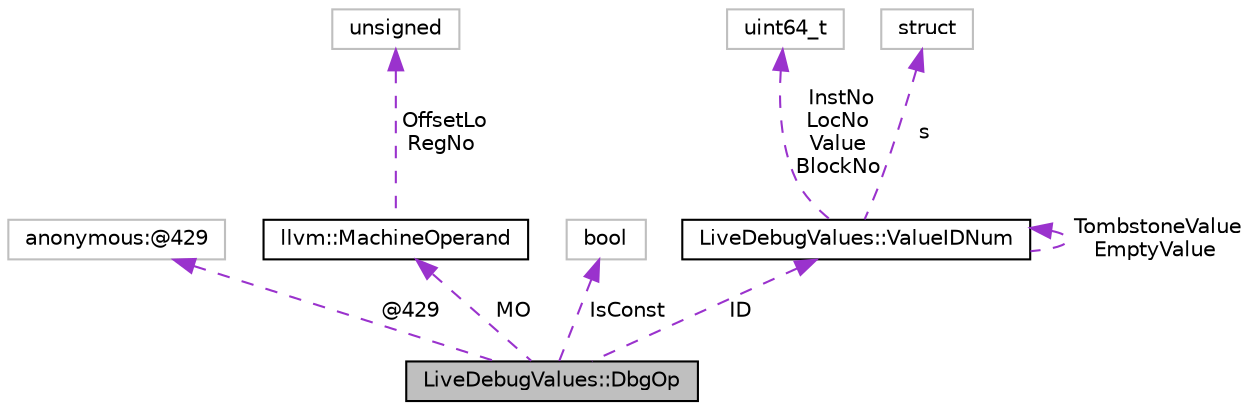 digraph "LiveDebugValues::DbgOp"
{
 // LATEX_PDF_SIZE
  bgcolor="transparent";
  edge [fontname="Helvetica",fontsize="10",labelfontname="Helvetica",labelfontsize="10"];
  node [fontname="Helvetica",fontsize="10",shape=record];
  Node1 [label="LiveDebugValues::DbgOp",height=0.2,width=0.4,color="black", fillcolor="grey75", style="filled", fontcolor="black",tooltip="TODO: Might pack better if we changed this to a Struct of Arrays, since MachineOperand is width 32,..."];
  Node2 -> Node1 [dir="back",color="darkorchid3",fontsize="10",style="dashed",label=" @429" ,fontname="Helvetica"];
  Node2 [label="anonymous:@429",height=0.2,width=0.4,color="grey75",tooltip=" "];
  Node3 -> Node1 [dir="back",color="darkorchid3",fontsize="10",style="dashed",label=" MO" ,fontname="Helvetica"];
  Node3 [label="llvm::MachineOperand",height=0.2,width=0.4,color="black",URL="$classllvm_1_1MachineOperand.html",tooltip="MachineOperand class - Representation of each machine instruction operand."];
  Node4 -> Node3 [dir="back",color="darkorchid3",fontsize="10",style="dashed",label=" OffsetLo\nRegNo" ,fontname="Helvetica"];
  Node4 [label="unsigned",height=0.2,width=0.4,color="grey75",tooltip=" "];
  Node5 -> Node1 [dir="back",color="darkorchid3",fontsize="10",style="dashed",label=" IsConst" ,fontname="Helvetica"];
  Node5 [label="bool",height=0.2,width=0.4,color="grey75",tooltip=" "];
  Node6 -> Node1 [dir="back",color="darkorchid3",fontsize="10",style="dashed",label=" ID" ,fontname="Helvetica"];
  Node6 [label="LiveDebugValues::ValueIDNum",height=0.2,width=0.4,color="black",URL="$classLiveDebugValues_1_1ValueIDNum.html",tooltip="Unique identifier for a value defined by an instruction, as a value type."];
  Node7 -> Node6 [dir="back",color="darkorchid3",fontsize="10",style="dashed",label=" InstNo\nLocNo\nValue\nBlockNo" ,fontname="Helvetica"];
  Node7 [label="uint64_t",height=0.2,width=0.4,color="grey75",tooltip=" "];
  Node8 -> Node6 [dir="back",color="darkorchid3",fontsize="10",style="dashed",label=" s" ,fontname="Helvetica"];
  Node8 [label="struct",height=0.2,width=0.4,color="grey75",tooltip=" "];
  Node6 -> Node6 [dir="back",color="darkorchid3",fontsize="10",style="dashed",label=" TombstoneValue\nEmptyValue" ,fontname="Helvetica"];
}
